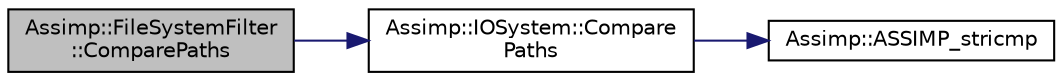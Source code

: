 digraph "Assimp::FileSystemFilter::ComparePaths"
{
  edge [fontname="Helvetica",fontsize="10",labelfontname="Helvetica",labelfontsize="10"];
  node [fontname="Helvetica",fontsize="10",shape=record];
  rankdir="LR";
  Node1 [label="Assimp::FileSystemFilter\l::ComparePaths",height=0.2,width=0.4,color="black", fillcolor="grey75", style="filled", fontcolor="black"];
  Node1 -> Node2 [color="midnightblue",fontsize="10",style="solid"];
  Node2 [label="Assimp::IOSystem::Compare\lPaths",height=0.2,width=0.4,color="black", fillcolor="white", style="filled",URL="$class_assimp_1_1_i_o_system.html#aeb9bb9a0c240ea39d2a06845c7616ffc",tooltip="Compares two paths and check whether the point to identical files. "];
  Node2 -> Node3 [color="midnightblue",fontsize="10",style="solid"];
  Node3 [label="Assimp::ASSIMP_stricmp",height=0.2,width=0.4,color="black", fillcolor="white", style="filled",URL="$namespace_assimp.html#a72851b2740829d0e26ee31da7af20ce6",tooltip="Helper function to do platform independent string comparison. "];
}
